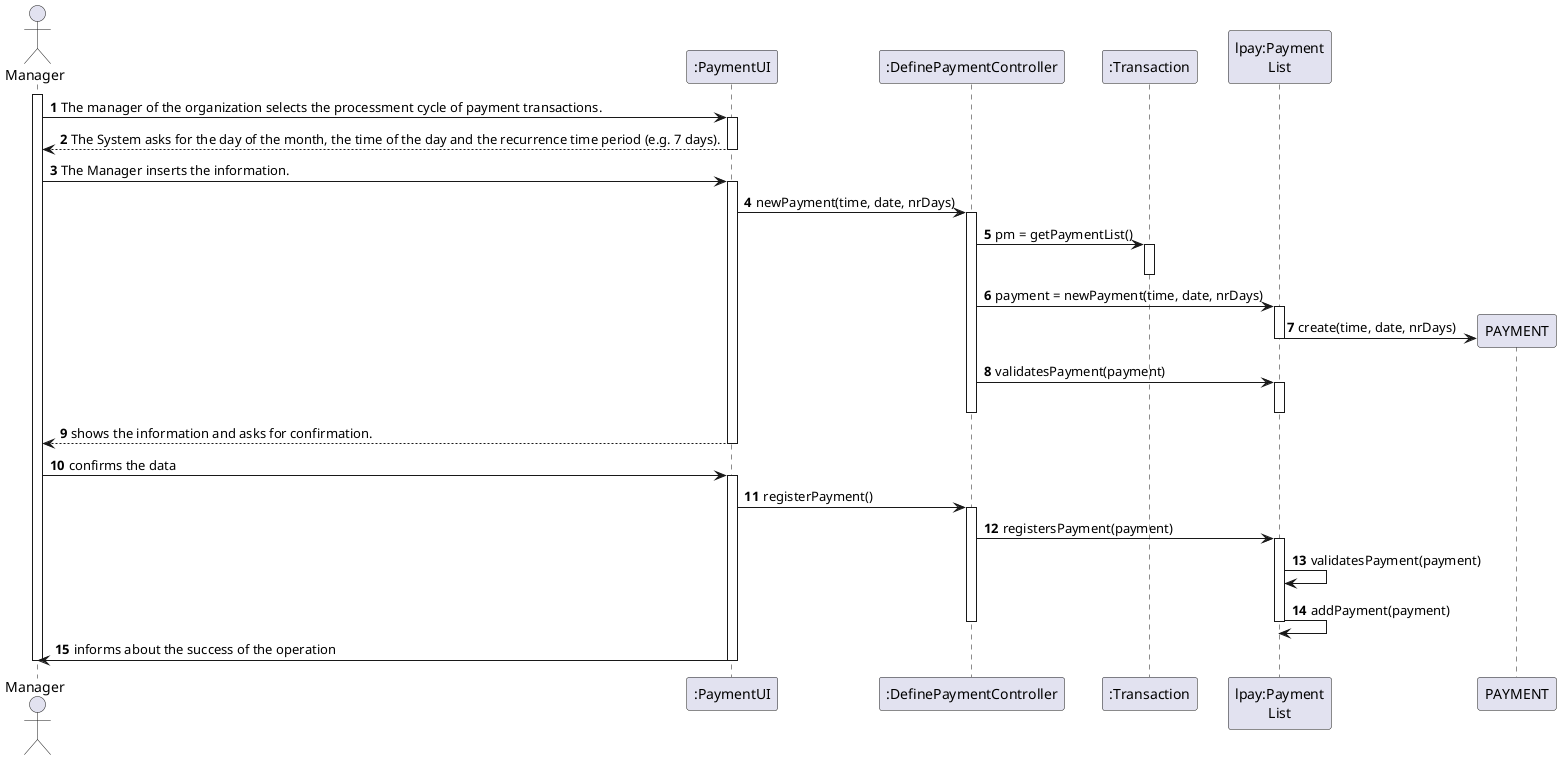 @startuml
autonumber
'hide footbox
actor "Manager" as ADM

participant ":PaymentUI" as UI
participant ":DefinePaymentController" as CTRL
participant ":Transaction" as TRAN
participant "lpay:Payment\nList" as LPAY


activate ADM
ADM -> UI : The manager of the organization selects the processment cycle of payment transactions.
activate UI
UI --> ADM : The System asks for the day of the month, the time of the day and the recurrence time period (e.g. 7 days).
deactivate UI

ADM -> UI : The Manager inserts the information.
activate UI

UI -> CTRL : newPayment(time, date, nrDays)
activate CTRL


CTRL -> TRAN : pm = getPaymentList()
activate TRAN
deactivate TRAN

CTRL -> LPAY : payment = newPayment(time, date, nrDays)
activate LPAY



LPAY -> PAYMENT** : create(time, date, nrDays)
deactivate LPAY

CTRL -> LPAY : validatesPayment(payment)
activate LPAY
deactivate LPAY

deactivate CTRL

UI --> ADM : shows the information and asks for confirmation.
deactivate UI

ADM -> UI : confirms the data
activate UI

UI -> CTRL : registerPayment()
activate CTRL

CTRL -> LPAY : registersPayment(payment)
activate LPAY

LPAY -> LPAY : validatesPayment(payment)
LPAY -> LPAY : addPayment(payment)
deactivate LPAY
deactivate CTRL

UI -> ADM : informs about the success of the operation
deactivate UI
deactivate ADM



@enduml
